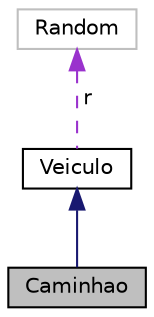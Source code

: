 digraph "Caminhao"
{
  edge [fontname="Helvetica",fontsize="10",labelfontname="Helvetica",labelfontsize="10"];
  node [fontname="Helvetica",fontsize="10",shape=record];
  Node2 [label="Caminhao",height=0.2,width=0.4,color="black", fillcolor="grey75", style="filled", fontcolor="black"];
  Node3 -> Node2 [dir="back",color="midnightblue",fontsize="10",style="solid"];
  Node3 [label="Veiculo",height=0.2,width=0.4,color="black", fillcolor="white", style="filled",URL="$classVeiculo.html"];
  Node4 -> Node3 [dir="back",color="darkorchid3",fontsize="10",style="dashed",label=" r" ];
  Node4 [label="Random",height=0.2,width=0.4,color="grey75", fillcolor="white", style="filled"];
}

